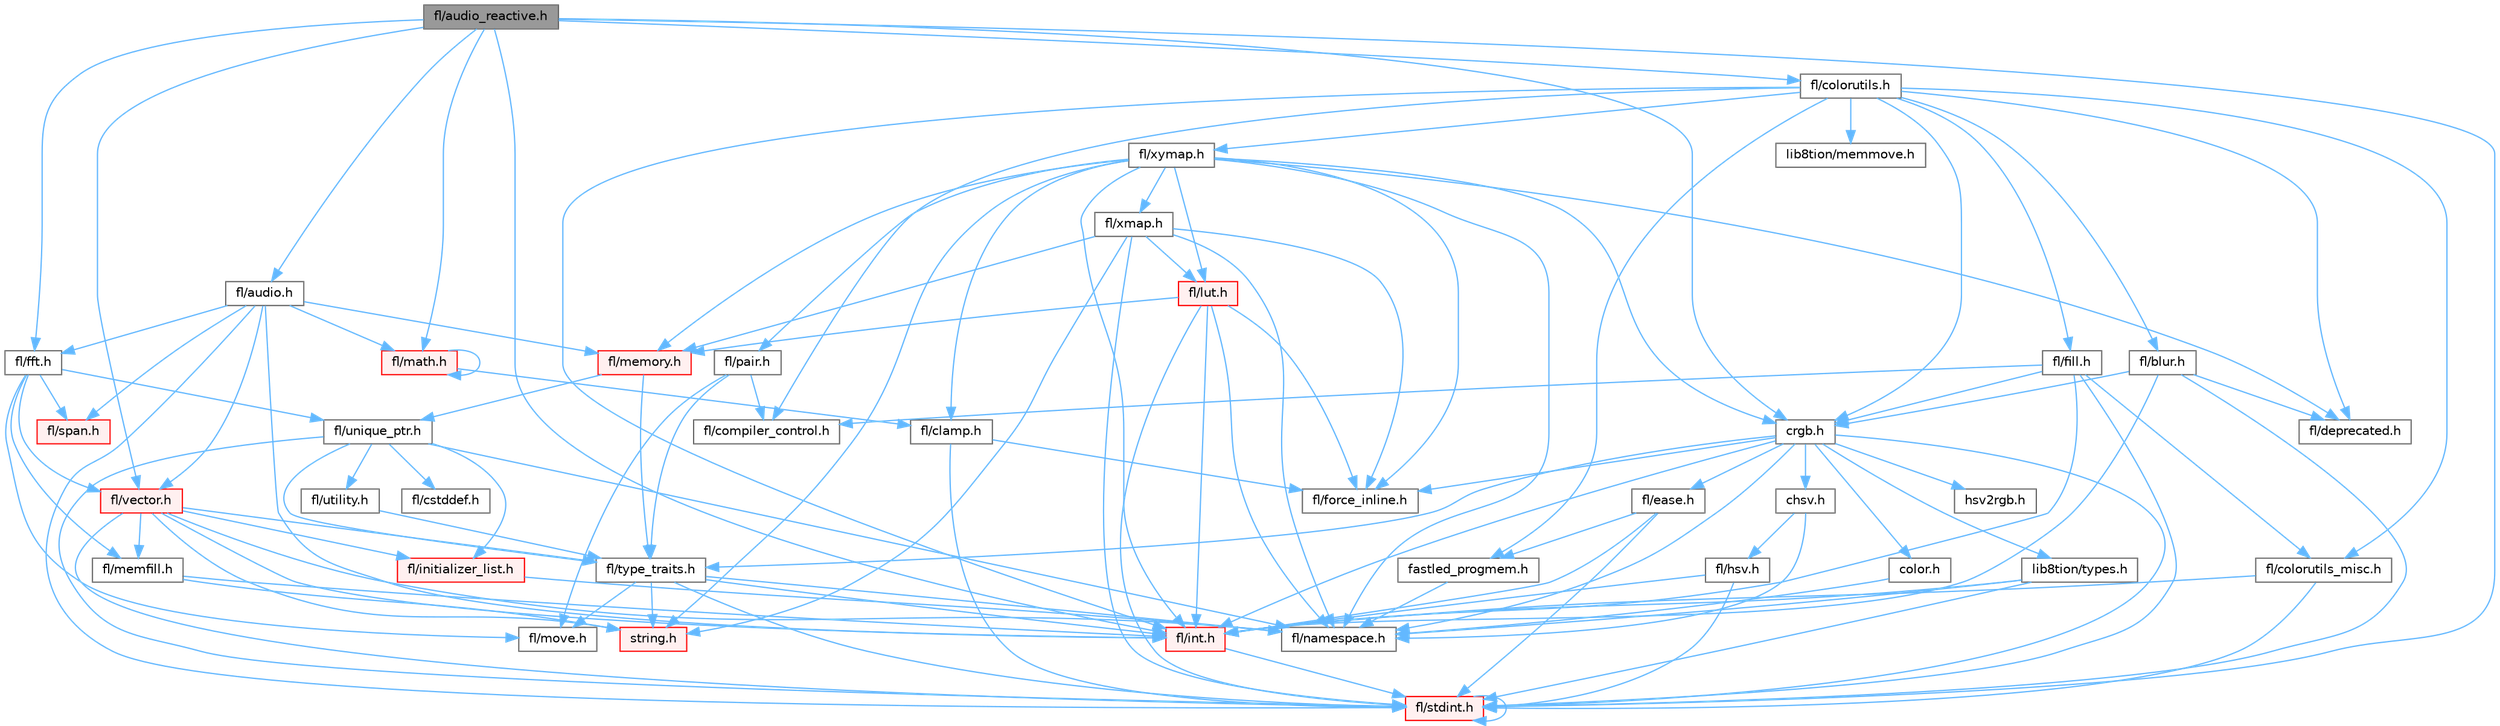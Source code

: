 digraph "fl/audio_reactive.h"
{
 // INTERACTIVE_SVG=YES
 // LATEX_PDF_SIZE
  bgcolor="transparent";
  edge [fontname=Helvetica,fontsize=10,labelfontname=Helvetica,labelfontsize=10];
  node [fontname=Helvetica,fontsize=10,shape=box,height=0.2,width=0.4];
  Node1 [id="Node000001",label="fl/audio_reactive.h",height=0.2,width=0.4,color="gray40", fillcolor="grey60", style="filled", fontcolor="black",tooltip=" "];
  Node1 -> Node2 [id="edge1_Node000001_Node000002",color="steelblue1",style="solid",tooltip=" "];
  Node2 [id="Node000002",label="fl/fft.h",height=0.2,width=0.4,color="grey40", fillcolor="white", style="filled",URL="$d7/d76/fft_8h.html",tooltip=" "];
  Node2 -> Node3 [id="edge2_Node000002_Node000003",color="steelblue1",style="solid",tooltip=" "];
  Node3 [id="Node000003",label="fl/unique_ptr.h",height=0.2,width=0.4,color="grey40", fillcolor="white", style="filled",URL="$da/d4b/unique__ptr_8h.html",tooltip=" "];
  Node3 -> Node4 [id="edge3_Node000003_Node000004",color="steelblue1",style="solid",tooltip=" "];
  Node4 [id="Node000004",label="fl/namespace.h",height=0.2,width=0.4,color="grey40", fillcolor="white", style="filled",URL="$df/d2a/namespace_8h.html",tooltip="Implements the FastLED namespace macros."];
  Node3 -> Node5 [id="edge4_Node000003_Node000005",color="steelblue1",style="solid",tooltip=" "];
  Node5 [id="Node000005",label="fl/type_traits.h",height=0.2,width=0.4,color="grey40", fillcolor="white", style="filled",URL="$df/d63/type__traits_8h.html",tooltip=" "];
  Node5 -> Node6 [id="edge5_Node000005_Node000006",color="steelblue1",style="solid",tooltip=" "];
  Node6 [id="Node000006",label="string.h",height=0.2,width=0.4,color="red", fillcolor="#FFF0F0", style="filled",URL="$da/d66/string_8h.html",tooltip=" "];
  Node5 -> Node9 [id="edge6_Node000005_Node000009",color="steelblue1",style="solid",tooltip=" "];
  Node9 [id="Node000009",label="fl/stdint.h",height=0.2,width=0.4,color="red", fillcolor="#FFF0F0", style="filled",URL="$df/dd8/stdint_8h.html",tooltip=" "];
  Node9 -> Node9 [id="edge7_Node000009_Node000009",color="steelblue1",style="solid",tooltip=" "];
  Node5 -> Node4 [id="edge8_Node000005_Node000004",color="steelblue1",style="solid",tooltip=" "];
  Node5 -> Node19 [id="edge9_Node000005_Node000019",color="steelblue1",style="solid",tooltip=" "];
  Node19 [id="Node000019",label="fl/move.h",height=0.2,width=0.4,color="grey40", fillcolor="white", style="filled",URL="$d9/d83/move_8h.html",tooltip=" "];
  Node5 -> Node8 [id="edge10_Node000005_Node000008",color="steelblue1",style="solid",tooltip=" "];
  Node8 [id="Node000008",label="fl/int.h",height=0.2,width=0.4,color="red", fillcolor="#FFF0F0", style="filled",URL="$d3/d7e/int_8h.html",tooltip=" "];
  Node8 -> Node9 [id="edge11_Node000008_Node000009",color="steelblue1",style="solid",tooltip=" "];
  Node3 -> Node38 [id="edge12_Node000003_Node000038",color="steelblue1",style="solid",tooltip=" "];
  Node38 [id="Node000038",label="fl/utility.h",height=0.2,width=0.4,color="grey40", fillcolor="white", style="filled",URL="$d5/d47/utility_8h.html",tooltip=" "];
  Node38 -> Node5 [id="edge13_Node000038_Node000005",color="steelblue1",style="solid",tooltip=" "];
  Node3 -> Node9 [id="edge14_Node000003_Node000009",color="steelblue1",style="solid",tooltip=" "];
  Node3 -> Node34 [id="edge15_Node000003_Node000034",color="steelblue1",style="solid",tooltip=" "];
  Node34 [id="Node000034",label="fl/cstddef.h",height=0.2,width=0.4,color="grey40", fillcolor="white", style="filled",URL="$d7/d84/cstddef_8h.html",tooltip=" "];
  Node3 -> Node46 [id="edge16_Node000003_Node000046",color="steelblue1",style="solid",tooltip=" "];
  Node46 [id="Node000046",label="fl/initializer_list.h",height=0.2,width=0.4,color="red", fillcolor="#FFF0F0", style="filled",URL="$d6/d23/initializer__list_8h.html",tooltip=" "];
  Node46 -> Node4 [id="edge17_Node000046_Node000004",color="steelblue1",style="solid",tooltip=" "];
  Node2 -> Node49 [id="edge18_Node000002_Node000049",color="steelblue1",style="solid",tooltip=" "];
  Node49 [id="Node000049",label="fl/span.h",height=0.2,width=0.4,color="red", fillcolor="#FFF0F0", style="filled",URL="$d4/d7a/span_8h.html",tooltip=" "];
  Node2 -> Node44 [id="edge19_Node000002_Node000044",color="steelblue1",style="solid",tooltip=" "];
  Node44 [id="Node000044",label="fl/vector.h",height=0.2,width=0.4,color="red", fillcolor="#FFF0F0", style="filled",URL="$d6/d68/vector_8h.html",tooltip=" "];
  Node44 -> Node9 [id="edge20_Node000044_Node000009",color="steelblue1",style="solid",tooltip=" "];
  Node44 -> Node8 [id="edge21_Node000044_Node000008",color="steelblue1",style="solid",tooltip=" "];
  Node44 -> Node6 [id="edge22_Node000044_Node000006",color="steelblue1",style="solid",tooltip=" "];
  Node44 -> Node46 [id="edge23_Node000044_Node000046",color="steelblue1",style="solid",tooltip=" "];
  Node44 -> Node27 [id="edge24_Node000044_Node000027",color="steelblue1",style="solid",tooltip=" "];
  Node27 [id="Node000027",label="fl/memfill.h",height=0.2,width=0.4,color="grey40", fillcolor="white", style="filled",URL="$d0/dda/memfill_8h.html",tooltip=" "];
  Node27 -> Node6 [id="edge25_Node000027_Node000006",color="steelblue1",style="solid",tooltip=" "];
  Node27 -> Node8 [id="edge26_Node000027_Node000008",color="steelblue1",style="solid",tooltip=" "];
  Node44 -> Node4 [id="edge27_Node000044_Node000004",color="steelblue1",style="solid",tooltip=" "];
  Node44 -> Node5 [id="edge28_Node000044_Node000005",color="steelblue1",style="solid",tooltip=" "];
  Node2 -> Node19 [id="edge29_Node000002_Node000019",color="steelblue1",style="solid",tooltip=" "];
  Node2 -> Node27 [id="edge30_Node000002_Node000027",color="steelblue1",style="solid",tooltip=" "];
  Node1 -> Node13 [id="edge31_Node000001_Node000013",color="steelblue1",style="solid",tooltip=" "];
  Node13 [id="Node000013",label="fl/math.h",height=0.2,width=0.4,color="red", fillcolor="#FFF0F0", style="filled",URL="$df/db1/math_8h.html",tooltip=" "];
  Node13 -> Node13 [id="edge32_Node000013_Node000013",color="steelblue1",style="solid",tooltip=" "];
  Node13 -> Node14 [id="edge33_Node000013_Node000014",color="steelblue1",style="solid",tooltip=" "];
  Node14 [id="Node000014",label="fl/clamp.h",height=0.2,width=0.4,color="grey40", fillcolor="white", style="filled",URL="$d6/dd3/clamp_8h.html",tooltip=" "];
  Node14 -> Node9 [id="edge34_Node000014_Node000009",color="steelblue1",style="solid",tooltip=" "];
  Node14 -> Node15 [id="edge35_Node000014_Node000015",color="steelblue1",style="solid",tooltip=" "];
  Node15 [id="Node000015",label="fl/force_inline.h",height=0.2,width=0.4,color="grey40", fillcolor="white", style="filled",URL="$d4/d64/force__inline_8h.html",tooltip=" "];
  Node1 -> Node44 [id="edge36_Node000001_Node000044",color="steelblue1",style="solid",tooltip=" "];
  Node1 -> Node9 [id="edge37_Node000001_Node000009",color="steelblue1",style="solid",tooltip=" "];
  Node1 -> Node8 [id="edge38_Node000001_Node000008",color="steelblue1",style="solid",tooltip=" "];
  Node1 -> Node51 [id="edge39_Node000001_Node000051",color="steelblue1",style="solid",tooltip=" "];
  Node51 [id="Node000051",label="fl/audio.h",height=0.2,width=0.4,color="grey40", fillcolor="white", style="filled",URL="$da/d09/audio_8h.html",tooltip=" "];
  Node51 -> Node2 [id="edge40_Node000051_Node000002",color="steelblue1",style="solid",tooltip=" "];
  Node51 -> Node13 [id="edge41_Node000051_Node000013",color="steelblue1",style="solid",tooltip=" "];
  Node51 -> Node20 [id="edge42_Node000051_Node000020",color="steelblue1",style="solid",tooltip=" "];
  Node20 [id="Node000020",label="fl/memory.h",height=0.2,width=0.4,color="red", fillcolor="#FFF0F0", style="filled",URL="$dc/d18/memory_8h.html",tooltip=" "];
  Node20 -> Node3 [id="edge43_Node000020_Node000003",color="steelblue1",style="solid",tooltip=" "];
  Node20 -> Node5 [id="edge44_Node000020_Node000005",color="steelblue1",style="solid",tooltip=" "];
  Node51 -> Node49 [id="edge45_Node000051_Node000049",color="steelblue1",style="solid",tooltip=" "];
  Node51 -> Node44 [id="edge46_Node000051_Node000044",color="steelblue1",style="solid",tooltip=" "];
  Node51 -> Node8 [id="edge47_Node000051_Node000008",color="steelblue1",style="solid",tooltip=" "];
  Node51 -> Node9 [id="edge48_Node000051_Node000009",color="steelblue1",style="solid",tooltip=" "];
  Node1 -> Node52 [id="edge49_Node000001_Node000052",color="steelblue1",style="solid",tooltip=" "];
  Node52 [id="Node000052",label="crgb.h",height=0.2,width=0.4,color="grey40", fillcolor="white", style="filled",URL="$db/dd1/crgb_8h.html",tooltip="Defines the red, green, and blue (RGB) pixel struct."];
  Node52 -> Node9 [id="edge50_Node000052_Node000009",color="steelblue1",style="solid",tooltip=" "];
  Node52 -> Node8 [id="edge51_Node000052_Node000008",color="steelblue1",style="solid",tooltip=" "];
  Node52 -> Node53 [id="edge52_Node000052_Node000053",color="steelblue1",style="solid",tooltip=" "];
  Node53 [id="Node000053",label="chsv.h",height=0.2,width=0.4,color="grey40", fillcolor="white", style="filled",URL="$d8/dd0/chsv_8h.html",tooltip="Defines the hue, saturation, and value (HSV) pixel struct."];
  Node53 -> Node54 [id="edge53_Node000053_Node000054",color="steelblue1",style="solid",tooltip=" "];
  Node54 [id="Node000054",label="fl/hsv.h",height=0.2,width=0.4,color="grey40", fillcolor="white", style="filled",URL="$d2/d4f/hsv_8h.html",tooltip="Defines the hue, saturation, and value (HSV) pixel struct."];
  Node54 -> Node9 [id="edge54_Node000054_Node000009",color="steelblue1",style="solid",tooltip=" "];
  Node54 -> Node8 [id="edge55_Node000054_Node000008",color="steelblue1",style="solid",tooltip=" "];
  Node53 -> Node4 [id="edge56_Node000053_Node000004",color="steelblue1",style="solid",tooltip=" "];
  Node52 -> Node4 [id="edge57_Node000052_Node000004",color="steelblue1",style="solid",tooltip=" "];
  Node52 -> Node55 [id="edge58_Node000052_Node000055",color="steelblue1",style="solid",tooltip=" "];
  Node55 [id="Node000055",label="color.h",height=0.2,width=0.4,color="grey40", fillcolor="white", style="filled",URL="$d2/d6b/src_2color_8h.html",tooltip="Contains definitions for color correction and temperature."];
  Node55 -> Node4 [id="edge59_Node000055_Node000004",color="steelblue1",style="solid",tooltip=" "];
  Node52 -> Node56 [id="edge60_Node000052_Node000056",color="steelblue1",style="solid",tooltip=" "];
  Node56 [id="Node000056",label="lib8tion/types.h",height=0.2,width=0.4,color="grey40", fillcolor="white", style="filled",URL="$d9/ddf/lib8tion_2types_8h.html",tooltip="Defines fractional types used for lib8tion functions."];
  Node56 -> Node9 [id="edge61_Node000056_Node000009",color="steelblue1",style="solid",tooltip=" "];
  Node56 -> Node8 [id="edge62_Node000056_Node000008",color="steelblue1",style="solid",tooltip=" "];
  Node56 -> Node4 [id="edge63_Node000056_Node000004",color="steelblue1",style="solid",tooltip=" "];
  Node52 -> Node15 [id="edge64_Node000052_Node000015",color="steelblue1",style="solid",tooltip=" "];
  Node52 -> Node5 [id="edge65_Node000052_Node000005",color="steelblue1",style="solid",tooltip=" "];
  Node52 -> Node57 [id="edge66_Node000052_Node000057",color="steelblue1",style="solid",tooltip=" "];
  Node57 [id="Node000057",label="hsv2rgb.h",height=0.2,width=0.4,color="grey40", fillcolor="white", style="filled",URL="$de/d9a/hsv2rgb_8h.html",tooltip="Functions to convert from the HSV colorspace to the RGB colorspace."];
  Node52 -> Node58 [id="edge67_Node000052_Node000058",color="steelblue1",style="solid",tooltip=" "];
  Node58 [id="Node000058",label="fl/ease.h",height=0.2,width=0.4,color="grey40", fillcolor="white", style="filled",URL="$db/d19/ease_8h.html",tooltip=" "];
  Node58 -> Node9 [id="edge68_Node000058_Node000009",color="steelblue1",style="solid",tooltip=" "];
  Node58 -> Node8 [id="edge69_Node000058_Node000008",color="steelblue1",style="solid",tooltip=" "];
  Node58 -> Node59 [id="edge70_Node000058_Node000059",color="steelblue1",style="solid",tooltip=" "];
  Node59 [id="Node000059",label="fastled_progmem.h",height=0.2,width=0.4,color="grey40", fillcolor="white", style="filled",URL="$df/dab/fastled__progmem_8h.html",tooltip="Wrapper definitions to allow seamless use of PROGMEM in environments that have it."];
  Node59 -> Node4 [id="edge71_Node000059_Node000004",color="steelblue1",style="solid",tooltip=" "];
  Node1 -> Node60 [id="edge72_Node000001_Node000060",color="steelblue1",style="solid",tooltip=" "];
  Node60 [id="Node000060",label="fl/colorutils.h",height=0.2,width=0.4,color="grey40", fillcolor="white", style="filled",URL="$d7/df9/fl_2colorutils_8h.html",tooltip="Utility functions for color fill, palettes, blending, and more."];
  Node60 -> Node8 [id="edge73_Node000060_Node000008",color="steelblue1",style="solid",tooltip=" "];
  Node60 -> Node52 [id="edge74_Node000060_Node000052",color="steelblue1",style="solid",tooltip=" "];
  Node60 -> Node59 [id="edge75_Node000060_Node000059",color="steelblue1",style="solid",tooltip=" "];
  Node60 -> Node61 [id="edge76_Node000060_Node000061",color="steelblue1",style="solid",tooltip=" "];
  Node61 [id="Node000061",label="fl/blur.h",height=0.2,width=0.4,color="grey40", fillcolor="white", style="filled",URL="$d4/df5/blur_8h.html",tooltip=" "];
  Node61 -> Node9 [id="edge77_Node000061_Node000009",color="steelblue1",style="solid",tooltip=" "];
  Node61 -> Node8 [id="edge78_Node000061_Node000008",color="steelblue1",style="solid",tooltip=" "];
  Node61 -> Node52 [id="edge79_Node000061_Node000052",color="steelblue1",style="solid",tooltip=" "];
  Node61 -> Node33 [id="edge80_Node000061_Node000033",color="steelblue1",style="solid",tooltip=" "];
  Node33 [id="Node000033",label="fl/deprecated.h",height=0.2,width=0.4,color="grey40", fillcolor="white", style="filled",URL="$d4/dce/deprecated_8h.html",tooltip=" "];
  Node60 -> Node62 [id="edge81_Node000060_Node000062",color="steelblue1",style="solid",tooltip=" "];
  Node62 [id="Node000062",label="fl/colorutils_misc.h",height=0.2,width=0.4,color="grey40", fillcolor="white", style="filled",URL="$dd/db2/colorutils__misc_8h.html",tooltip=" "];
  Node62 -> Node9 [id="edge82_Node000062_Node000009",color="steelblue1",style="solid",tooltip=" "];
  Node62 -> Node8 [id="edge83_Node000062_Node000008",color="steelblue1",style="solid",tooltip=" "];
  Node60 -> Node33 [id="edge84_Node000060_Node000033",color="steelblue1",style="solid",tooltip=" "];
  Node60 -> Node63 [id="edge85_Node000060_Node000063",color="steelblue1",style="solid",tooltip=" "];
  Node63 [id="Node000063",label="fl/fill.h",height=0.2,width=0.4,color="grey40", fillcolor="white", style="filled",URL="$d2/d78/fill_8h.html",tooltip=" "];
  Node63 -> Node52 [id="edge86_Node000063_Node000052",color="steelblue1",style="solid",tooltip=" "];
  Node63 -> Node62 [id="edge87_Node000063_Node000062",color="steelblue1",style="solid",tooltip=" "];
  Node63 -> Node8 [id="edge88_Node000063_Node000008",color="steelblue1",style="solid",tooltip=" "];
  Node63 -> Node9 [id="edge89_Node000063_Node000009",color="steelblue1",style="solid",tooltip=" "];
  Node63 -> Node18 [id="edge90_Node000063_Node000018",color="steelblue1",style="solid",tooltip=" "];
  Node18 [id="Node000018",label="fl/compiler_control.h",height=0.2,width=0.4,color="grey40", fillcolor="white", style="filled",URL="$d4/d54/compiler__control_8h.html",tooltip=" "];
  Node60 -> Node64 [id="edge91_Node000060_Node000064",color="steelblue1",style="solid",tooltip=" "];
  Node64 [id="Node000064",label="fl/xymap.h",height=0.2,width=0.4,color="grey40", fillcolor="white", style="filled",URL="$da/d61/xymap_8h.html",tooltip=" "];
  Node64 -> Node8 [id="edge92_Node000064_Node000008",color="steelblue1",style="solid",tooltip=" "];
  Node64 -> Node4 [id="edge93_Node000064_Node000004",color="steelblue1",style="solid",tooltip=" "];
  Node64 -> Node15 [id="edge94_Node000064_Node000015",color="steelblue1",style="solid",tooltip=" "];
  Node64 -> Node65 [id="edge95_Node000064_Node000065",color="steelblue1",style="solid",tooltip=" "];
  Node65 [id="Node000065",label="fl/pair.h",height=0.2,width=0.4,color="grey40", fillcolor="white", style="filled",URL="$d3/d41/pair_8h.html",tooltip=" "];
  Node65 -> Node19 [id="edge96_Node000065_Node000019",color="steelblue1",style="solid",tooltip=" "];
  Node65 -> Node18 [id="edge97_Node000065_Node000018",color="steelblue1",style="solid",tooltip=" "];
  Node65 -> Node5 [id="edge98_Node000065_Node000005",color="steelblue1",style="solid",tooltip=" "];
  Node64 -> Node6 [id="edge99_Node000064_Node000006",color="steelblue1",style="solid",tooltip=" "];
  Node64 -> Node52 [id="edge100_Node000064_Node000052",color="steelblue1",style="solid",tooltip=" "];
  Node64 -> Node14 [id="edge101_Node000064_Node000014",color="steelblue1",style="solid",tooltip=" "];
  Node64 -> Node66 [id="edge102_Node000064_Node000066",color="steelblue1",style="solid",tooltip=" "];
  Node66 [id="Node000066",label="fl/lut.h",height=0.2,width=0.4,color="red", fillcolor="#FFF0F0", style="filled",URL="$db/d54/lut_8h.html",tooltip=" "];
  Node66 -> Node15 [id="edge103_Node000066_Node000015",color="steelblue1",style="solid",tooltip=" "];
  Node66 -> Node20 [id="edge104_Node000066_Node000020",color="steelblue1",style="solid",tooltip=" "];
  Node66 -> Node9 [id="edge105_Node000066_Node000009",color="steelblue1",style="solid",tooltip=" "];
  Node66 -> Node8 [id="edge106_Node000066_Node000008",color="steelblue1",style="solid",tooltip=" "];
  Node66 -> Node4 [id="edge107_Node000066_Node000004",color="steelblue1",style="solid",tooltip=" "];
  Node64 -> Node20 [id="edge108_Node000064_Node000020",color="steelblue1",style="solid",tooltip=" "];
  Node64 -> Node33 [id="edge109_Node000064_Node000033",color="steelblue1",style="solid",tooltip=" "];
  Node64 -> Node67 [id="edge110_Node000064_Node000067",color="steelblue1",style="solid",tooltip=" "];
  Node67 [id="Node000067",label="fl/xmap.h",height=0.2,width=0.4,color="grey40", fillcolor="white", style="filled",URL="$dd/dcc/xmap_8h.html",tooltip=" "];
  Node67 -> Node9 [id="edge111_Node000067_Node000009",color="steelblue1",style="solid",tooltip=" "];
  Node67 -> Node6 [id="edge112_Node000067_Node000006",color="steelblue1",style="solid",tooltip=" "];
  Node67 -> Node15 [id="edge113_Node000067_Node000015",color="steelblue1",style="solid",tooltip=" "];
  Node67 -> Node66 [id="edge114_Node000067_Node000066",color="steelblue1",style="solid",tooltip=" "];
  Node67 -> Node20 [id="edge115_Node000067_Node000020",color="steelblue1",style="solid",tooltip=" "];
  Node67 -> Node4 [id="edge116_Node000067_Node000004",color="steelblue1",style="solid",tooltip=" "];
  Node60 -> Node68 [id="edge117_Node000060_Node000068",color="steelblue1",style="solid",tooltip=" "];
  Node68 [id="Node000068",label="lib8tion/memmove.h",height=0.2,width=0.4,color="grey40", fillcolor="white", style="filled",URL="$d9/d72/memmove_8h.html",tooltip=" "];
  Node60 -> Node18 [id="edge118_Node000060_Node000018",color="steelblue1",style="solid",tooltip=" "];
}
